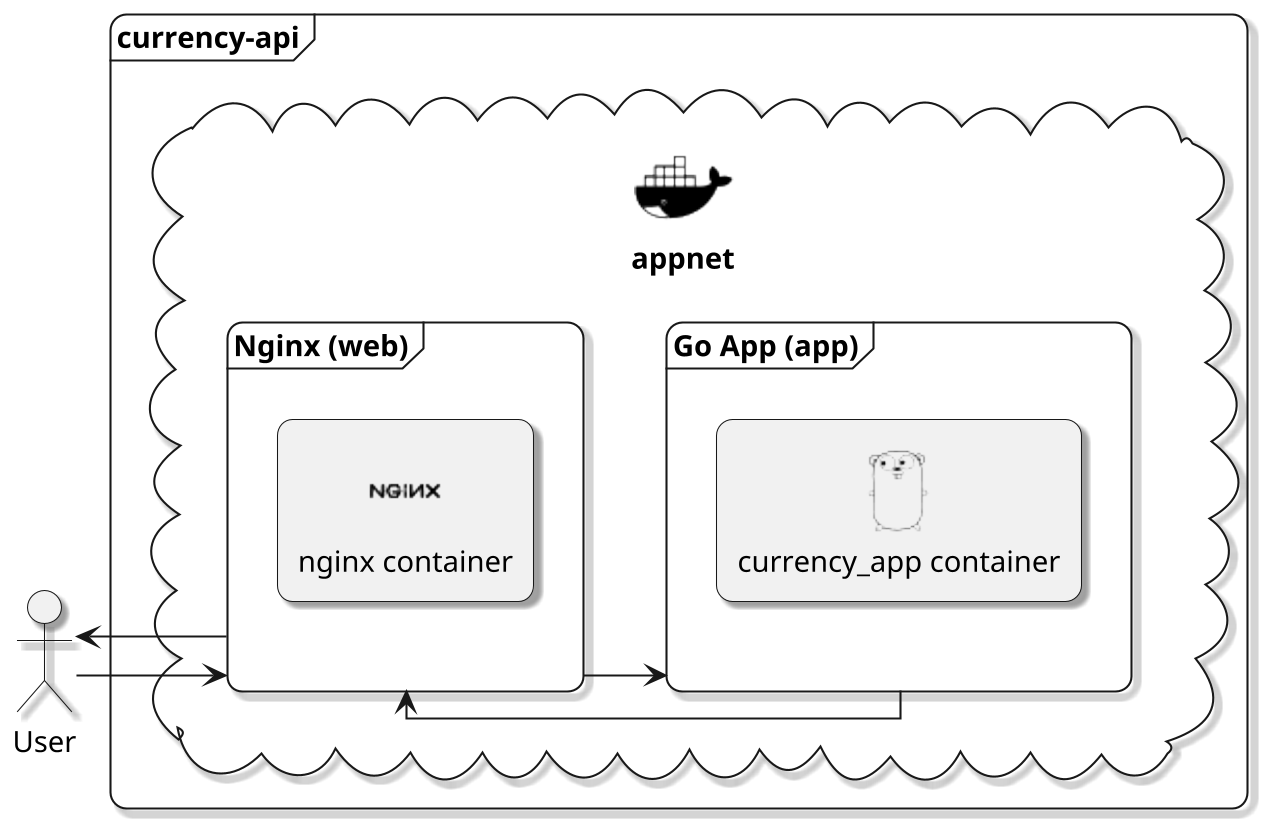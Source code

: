 @startuml

' --- General Settings ---
skinparam defaultTextAlignment center
skinparam componentStyle uml2
skinparam linetype ortho
skinparam dpi 200
skinparam RoundCorner 15
skinparam shadowing true
skinparam monochrome true

left to right direction

' --- Icons ---
!include <tupadr3/common>
!include <tupadr3/devicons/nginx>
!include <tupadr3/devicons2/docker>
!include <tupadr3/devicons/go>

actor User as U

frame "currency-api" as API {

  DEV2_DOCKER(docker,appnet,cloud) {

    frame "Nginx (web)" as WebC {
      rectangle "<$nginx>\nnginx container" as nginxC
    }

    frame "Go App (app)" as AppC {
      rectangle "<$go>\ncurrency_app container" as goC
    }

  }
}

' --- Connections ---
U --> WebC
WebC --> AppC
AppC --> WebC
WebC --> U

@enduml

